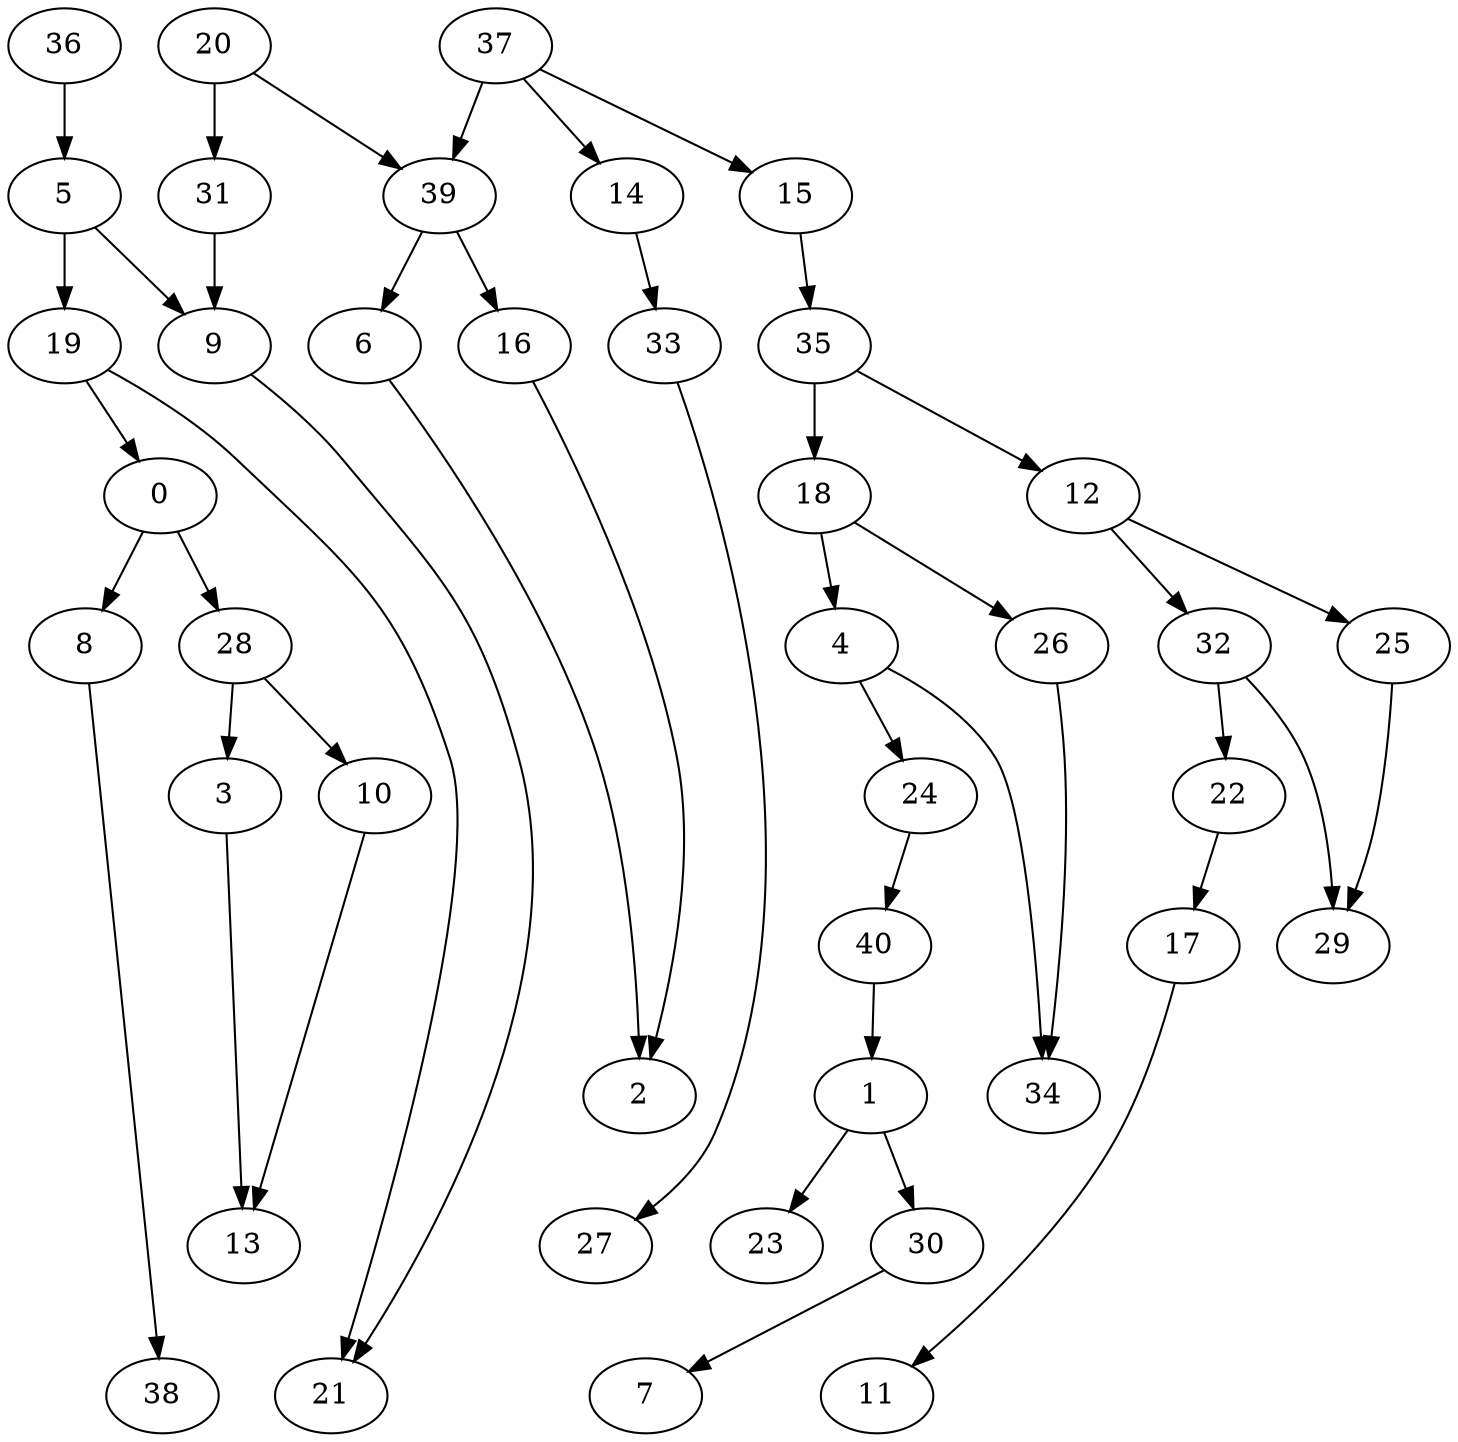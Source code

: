 digraph g {
0;
1;
2;
3;
4;
5;
6;
7;
8;
9;
10;
11;
12;
13;
14;
15;
16;
17;
18;
19;
20;
21;
22;
23;
24;
25;
26;
27;
28;
29;
30;
31;
32;
33;
34;
35;
36;
37;
38;
39;
40;
0 -> 8 [weight=0];
0 -> 28 [weight=0];
1 -> 23 [weight=0];
1 -> 30 [weight=0];
3 -> 13 [weight=0];
4 -> 24 [weight=0];
4 -> 34 [weight=0];
5 -> 9 [weight=0];
5 -> 19 [weight=0];
6 -> 2 [weight=0];
8 -> 38 [weight=0];
9 -> 21 [weight=0];
10 -> 13 [weight=0];
12 -> 25 [weight=0];
12 -> 32 [weight=0];
14 -> 33 [weight=0];
15 -> 35 [weight=0];
16 -> 2 [weight=0];
17 -> 11 [weight=0];
18 -> 4 [weight=0];
18 -> 26 [weight=0];
19 -> 0 [weight=0];
19 -> 21 [weight=0];
20 -> 39 [weight=0];
20 -> 31 [weight=0];
22 -> 17 [weight=0];
24 -> 40 [weight=0];
25 -> 29 [weight=0];
26 -> 34 [weight=0];
28 -> 3 [weight=0];
28 -> 10 [weight=0];
30 -> 7 [weight=0];
31 -> 9 [weight=1];
32 -> 22 [weight=0];
32 -> 29 [weight=0];
33 -> 27 [weight=0];
35 -> 12 [weight=0];
35 -> 18 [weight=1];
36 -> 5 [weight=0];
37 -> 39 [weight=0];
37 -> 14 [weight=0];
37 -> 15 [weight=0];
39 -> 6 [weight=0];
39 -> 16 [weight=0];
40 -> 1 [weight=0];
}

